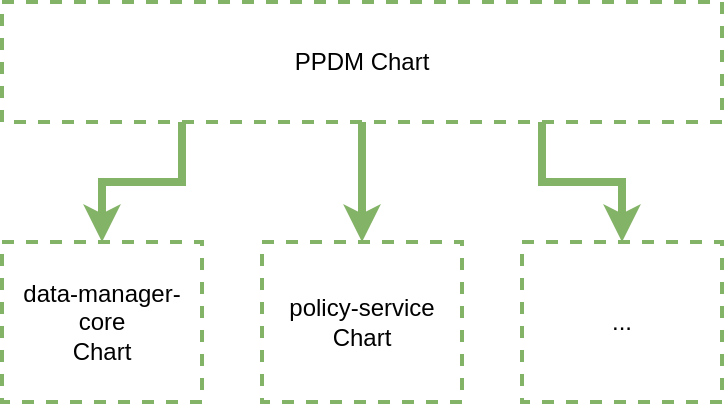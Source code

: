 <mxfile version="21.3.7" type="github">
  <diagram name="Page-1" id="b8wsuv6AWZSDKlaKOWDy">
    <mxGraphModel dx="1434" dy="764" grid="1" gridSize="10" guides="1" tooltips="1" connect="1" arrows="1" fold="1" page="1" pageScale="1" pageWidth="850" pageHeight="1100" math="0" shadow="0">
      <root>
        <mxCell id="0" />
        <mxCell id="1" parent="0" />
        <mxCell id="7sOv3XN9z1zp_vqDKxNH-5" style="edgeStyle=orthogonalEdgeStyle;rounded=0;orthogonalLoop=1;jettySize=auto;html=1;exitX=0.25;exitY=1;exitDx=0;exitDy=0;strokeWidth=4;fillColor=#d5e8d4;strokeColor=#82b366;" edge="1" parent="1" source="7sOv3XN9z1zp_vqDKxNH-1" target="7sOv3XN9z1zp_vqDKxNH-2">
          <mxGeometry relative="1" as="geometry" />
        </mxCell>
        <mxCell id="7sOv3XN9z1zp_vqDKxNH-6" style="edgeStyle=orthogonalEdgeStyle;rounded=0;orthogonalLoop=1;jettySize=auto;html=1;exitX=0.5;exitY=1;exitDx=0;exitDy=0;entryX=0.5;entryY=0;entryDx=0;entryDy=0;strokeWidth=4;fillColor=#d5e8d4;strokeColor=#82b366;" edge="1" parent="1" source="7sOv3XN9z1zp_vqDKxNH-1" target="7sOv3XN9z1zp_vqDKxNH-3">
          <mxGeometry relative="1" as="geometry" />
        </mxCell>
        <mxCell id="7sOv3XN9z1zp_vqDKxNH-7" style="edgeStyle=orthogonalEdgeStyle;rounded=0;orthogonalLoop=1;jettySize=auto;html=1;exitX=0.75;exitY=1;exitDx=0;exitDy=0;fillColor=#d5e8d4;strokeColor=#82b366;strokeWidth=4;" edge="1" parent="1" source="7sOv3XN9z1zp_vqDKxNH-1" target="7sOv3XN9z1zp_vqDKxNH-4">
          <mxGeometry relative="1" as="geometry" />
        </mxCell>
        <mxCell id="7sOv3XN9z1zp_vqDKxNH-1" value="PPDM Chart" style="rounded=0;whiteSpace=wrap;html=1;dashed=1;fillColor=none;strokeColor=#82b366;strokeWidth=2;" vertex="1" parent="1">
          <mxGeometry x="200" y="120" width="360" height="60" as="geometry" />
        </mxCell>
        <mxCell id="7sOv3XN9z1zp_vqDKxNH-2" value="data-manager-core&lt;br&gt;Chart" style="rounded=0;whiteSpace=wrap;html=1;dashed=1;fillColor=none;strokeColor=#82b366;strokeWidth=2;" vertex="1" parent="1">
          <mxGeometry x="200" y="240" width="100" height="80" as="geometry" />
        </mxCell>
        <mxCell id="7sOv3XN9z1zp_vqDKxNH-3" value="policy-service&lt;br&gt;Chart" style="rounded=0;whiteSpace=wrap;html=1;dashed=1;fillColor=none;strokeColor=#82b366;strokeWidth=2;" vertex="1" parent="1">
          <mxGeometry x="330" y="240" width="100" height="80" as="geometry" />
        </mxCell>
        <mxCell id="7sOv3XN9z1zp_vqDKxNH-4" value="..." style="rounded=0;whiteSpace=wrap;html=1;dashed=1;fillColor=none;strokeColor=#82b366;strokeWidth=2;" vertex="1" parent="1">
          <mxGeometry x="460" y="240" width="100" height="80" as="geometry" />
        </mxCell>
      </root>
    </mxGraphModel>
  </diagram>
</mxfile>
